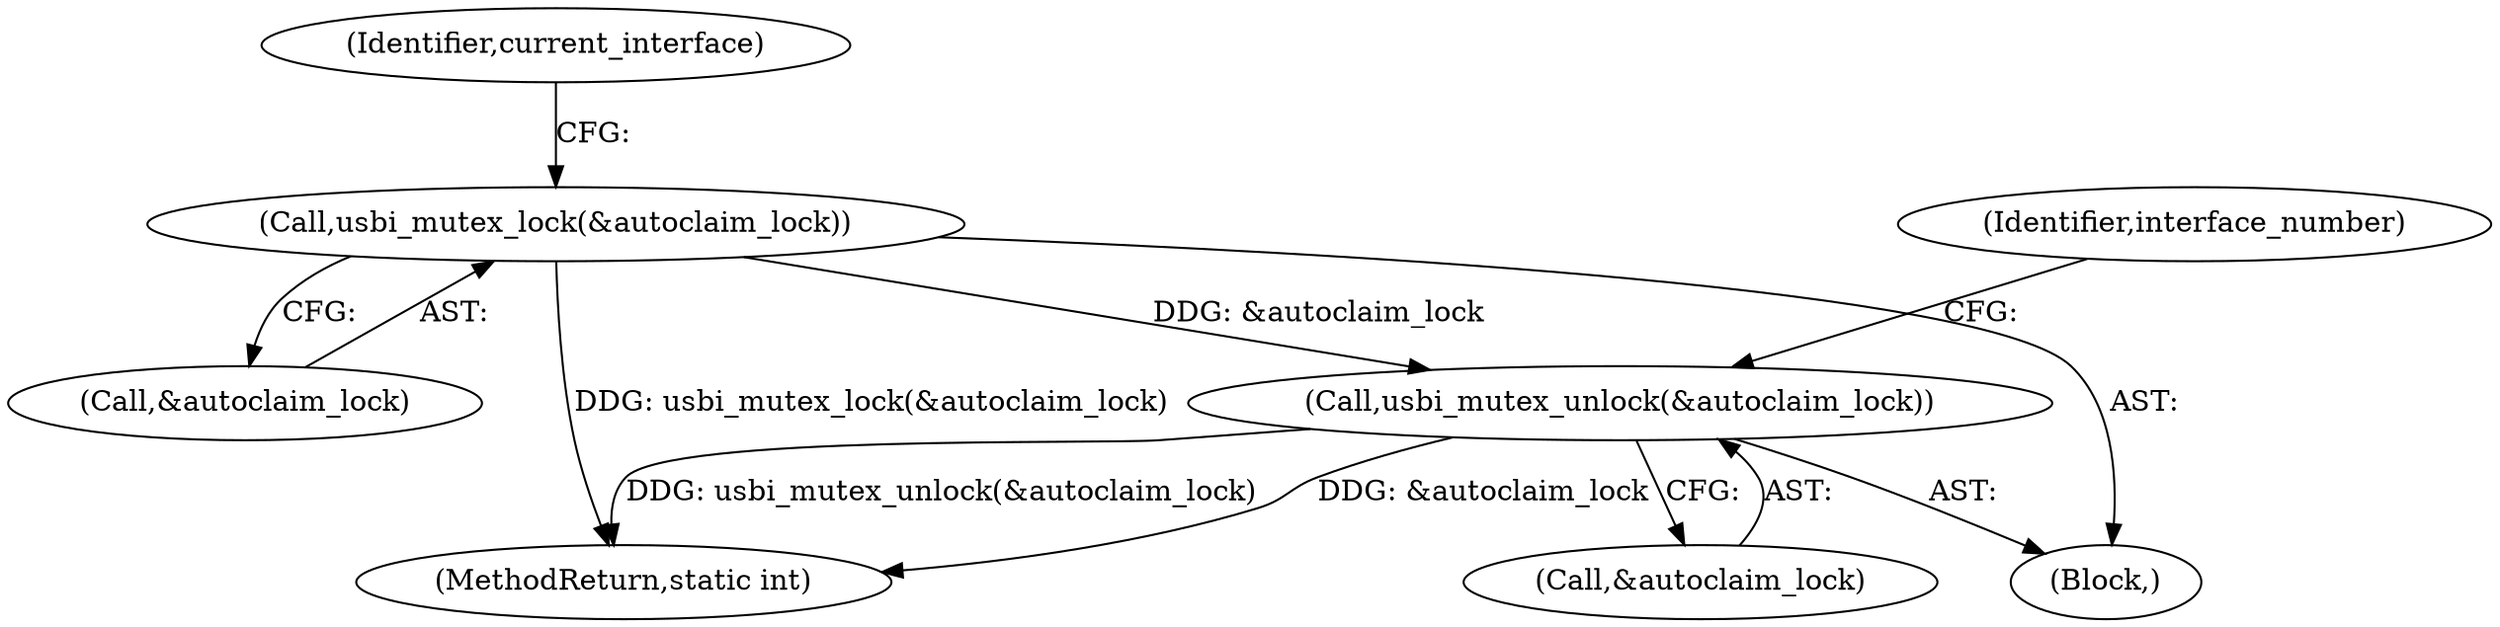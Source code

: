 digraph "0_Chrome_ac149a8d4371c0e01e0934fdd57b09e86f96b5b9_9@API" {
"1000237" [label="(Call,usbi_mutex_unlock(&autoclaim_lock))"];
"1000148" [label="(Call,usbi_mutex_lock(&autoclaim_lock))"];
"1000246" [label="(MethodReturn,static int)"];
"1000148" [label="(Call,usbi_mutex_lock(&autoclaim_lock))"];
"1000149" [label="(Call,&autoclaim_lock)"];
"1000237" [label="(Call,usbi_mutex_unlock(&autoclaim_lock))"];
"1000105" [label="(Block,)"];
"1000238" [label="(Call,&autoclaim_lock)"];
"1000153" [label="(Identifier,current_interface)"];
"1000242" [label="(Identifier,interface_number)"];
"1000237" -> "1000105"  [label="AST: "];
"1000237" -> "1000238"  [label="CFG: "];
"1000238" -> "1000237"  [label="AST: "];
"1000242" -> "1000237"  [label="CFG: "];
"1000237" -> "1000246"  [label="DDG: usbi_mutex_unlock(&autoclaim_lock)"];
"1000237" -> "1000246"  [label="DDG: &autoclaim_lock"];
"1000148" -> "1000237"  [label="DDG: &autoclaim_lock"];
"1000148" -> "1000105"  [label="AST: "];
"1000148" -> "1000149"  [label="CFG: "];
"1000149" -> "1000148"  [label="AST: "];
"1000153" -> "1000148"  [label="CFG: "];
"1000148" -> "1000246"  [label="DDG: usbi_mutex_lock(&autoclaim_lock)"];
}

